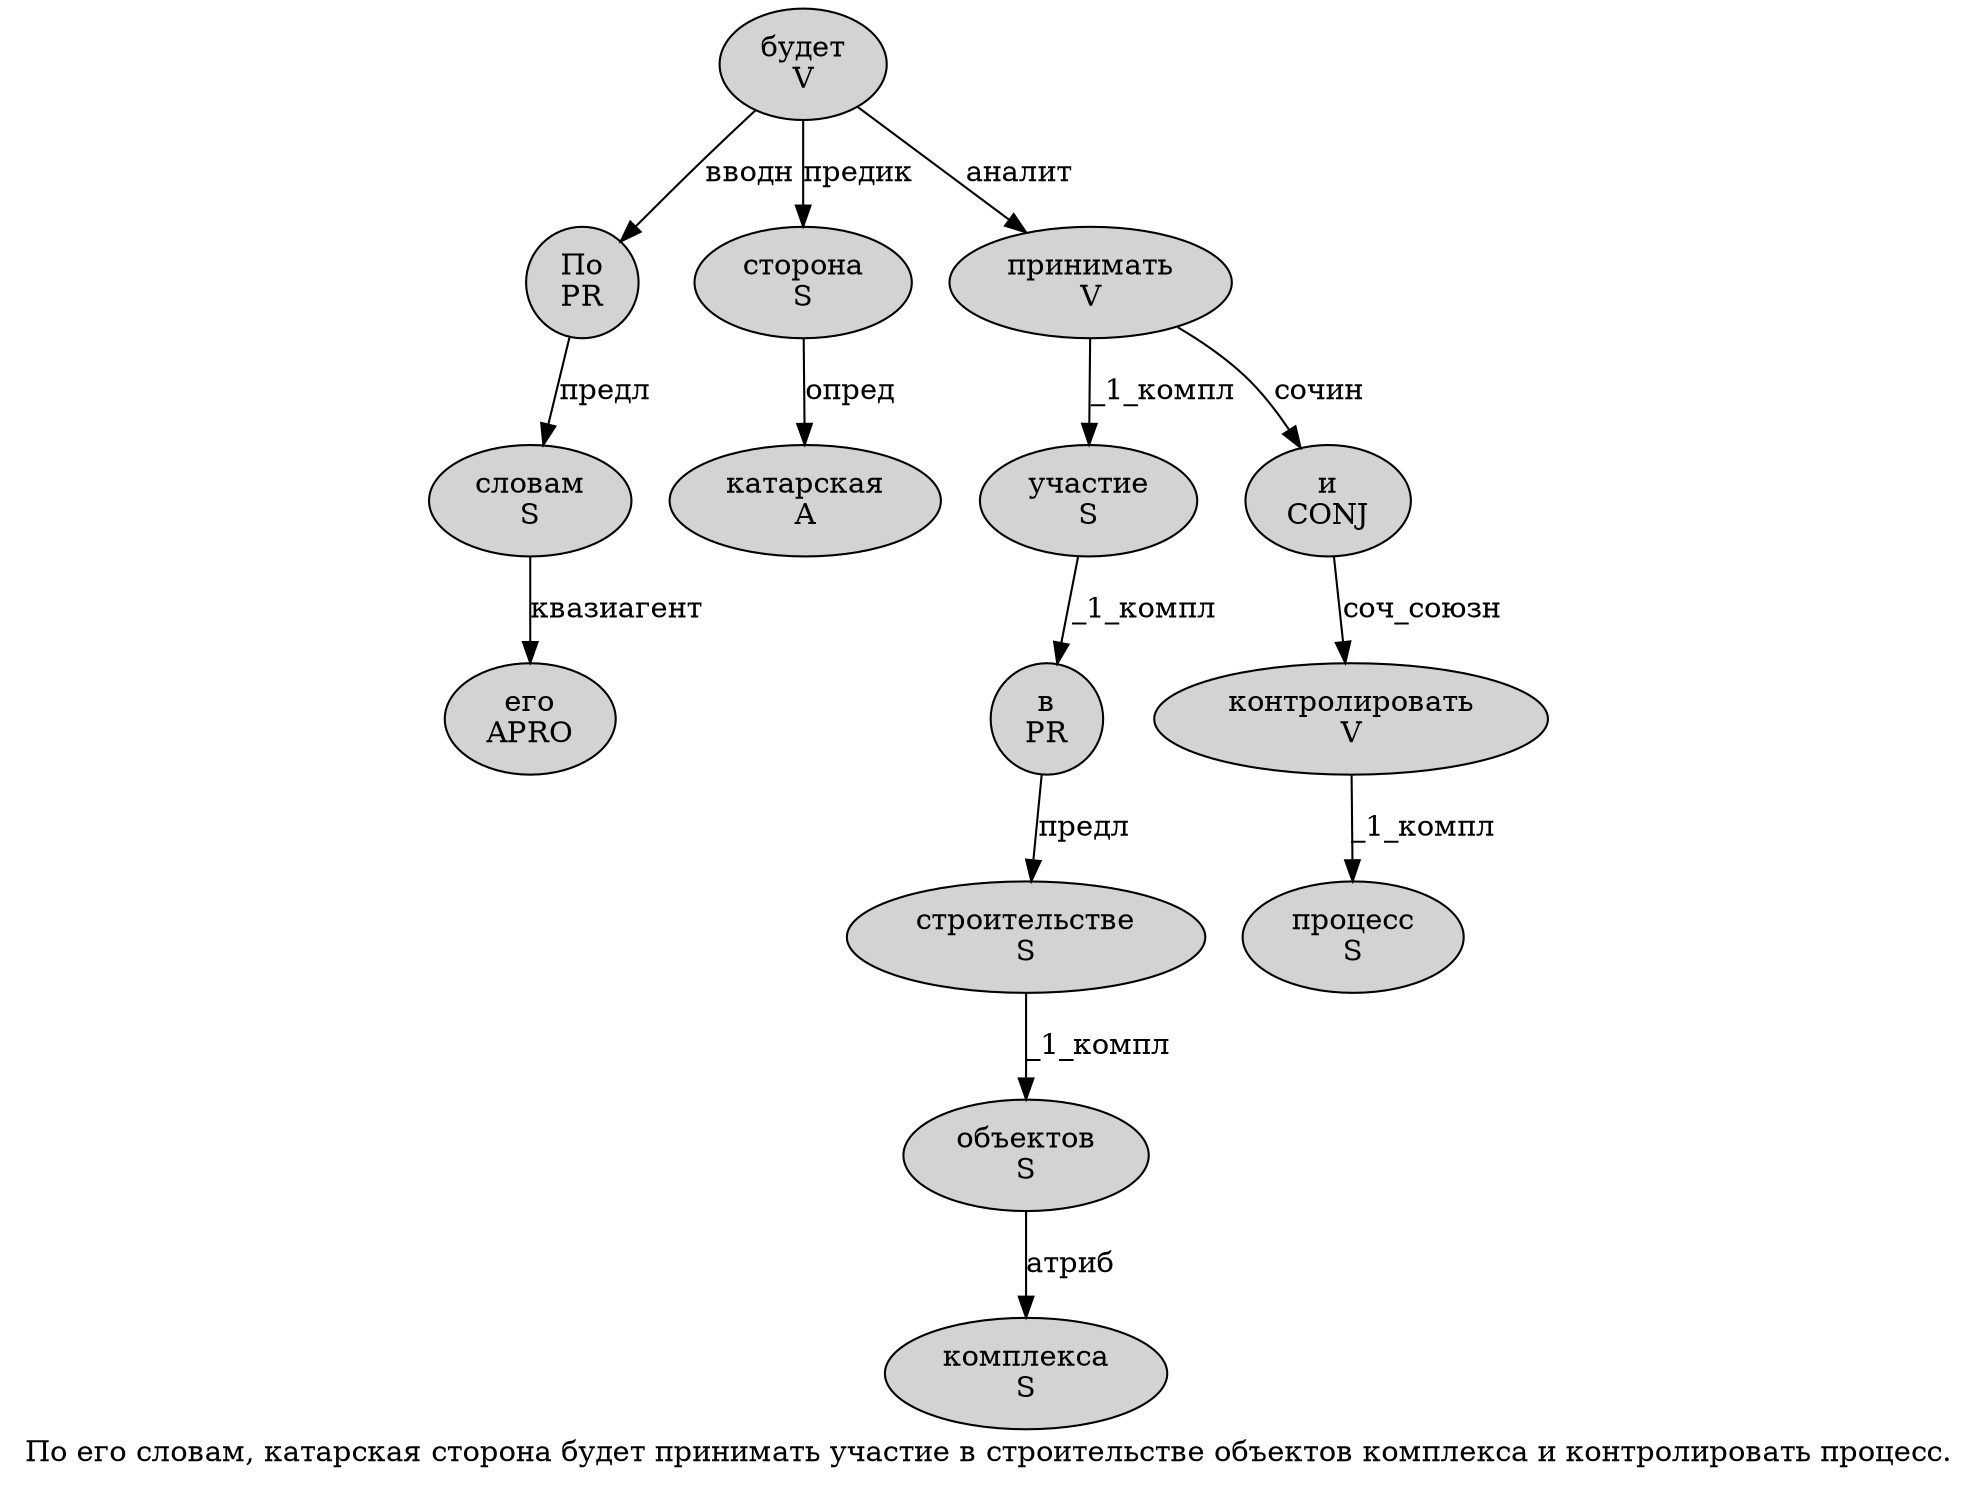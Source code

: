 digraph SENTENCE_1206 {
	graph [label="По его словам, катарская сторона будет принимать участие в строительстве объектов комплекса и контролировать процесс."]
	node [style=filled]
		0 [label="По
PR" color="" fillcolor=lightgray penwidth=1 shape=ellipse]
		1 [label="его
APRO" color="" fillcolor=lightgray penwidth=1 shape=ellipse]
		2 [label="словам
S" color="" fillcolor=lightgray penwidth=1 shape=ellipse]
		4 [label="катарская
A" color="" fillcolor=lightgray penwidth=1 shape=ellipse]
		5 [label="сторона
S" color="" fillcolor=lightgray penwidth=1 shape=ellipse]
		6 [label="будет
V" color="" fillcolor=lightgray penwidth=1 shape=ellipse]
		7 [label="принимать
V" color="" fillcolor=lightgray penwidth=1 shape=ellipse]
		8 [label="участие
S" color="" fillcolor=lightgray penwidth=1 shape=ellipse]
		9 [label="в
PR" color="" fillcolor=lightgray penwidth=1 shape=ellipse]
		10 [label="строительстве
S" color="" fillcolor=lightgray penwidth=1 shape=ellipse]
		11 [label="объектов
S" color="" fillcolor=lightgray penwidth=1 shape=ellipse]
		12 [label="комплекса
S" color="" fillcolor=lightgray penwidth=1 shape=ellipse]
		13 [label="и
CONJ" color="" fillcolor=lightgray penwidth=1 shape=ellipse]
		14 [label="контролировать
V" color="" fillcolor=lightgray penwidth=1 shape=ellipse]
		15 [label="процесс
S" color="" fillcolor=lightgray penwidth=1 shape=ellipse]
			5 -> 4 [label="опред"]
			0 -> 2 [label="предл"]
			13 -> 14 [label="соч_союзн"]
			2 -> 1 [label="квазиагент"]
			8 -> 9 [label="_1_компл"]
			10 -> 11 [label="_1_компл"]
			14 -> 15 [label="_1_компл"]
			11 -> 12 [label="атриб"]
			9 -> 10 [label="предл"]
			6 -> 0 [label="вводн"]
			6 -> 5 [label="предик"]
			6 -> 7 [label="аналит"]
			7 -> 8 [label="_1_компл"]
			7 -> 13 [label="сочин"]
}